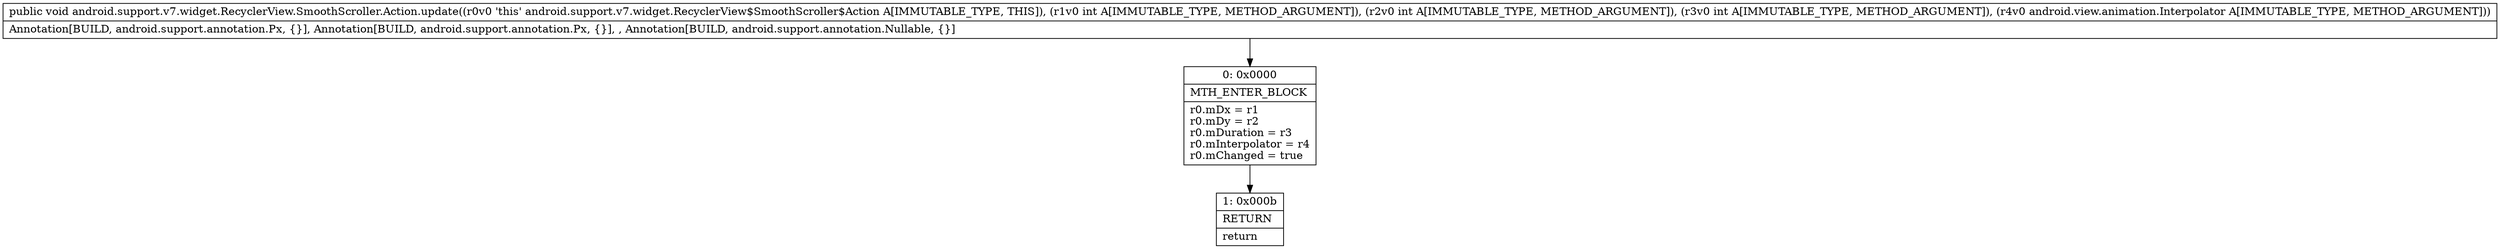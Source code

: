 digraph "CFG forandroid.support.v7.widget.RecyclerView.SmoothScroller.Action.update(IIILandroid\/view\/animation\/Interpolator;)V" {
Node_0 [shape=record,label="{0\:\ 0x0000|MTH_ENTER_BLOCK\l|r0.mDx = r1\lr0.mDy = r2\lr0.mDuration = r3\lr0.mInterpolator = r4\lr0.mChanged = true\l}"];
Node_1 [shape=record,label="{1\:\ 0x000b|RETURN\l|return\l}"];
MethodNode[shape=record,label="{public void android.support.v7.widget.RecyclerView.SmoothScroller.Action.update((r0v0 'this' android.support.v7.widget.RecyclerView$SmoothScroller$Action A[IMMUTABLE_TYPE, THIS]), (r1v0 int A[IMMUTABLE_TYPE, METHOD_ARGUMENT]), (r2v0 int A[IMMUTABLE_TYPE, METHOD_ARGUMENT]), (r3v0 int A[IMMUTABLE_TYPE, METHOD_ARGUMENT]), (r4v0 android.view.animation.Interpolator A[IMMUTABLE_TYPE, METHOD_ARGUMENT]))  | Annotation[BUILD, android.support.annotation.Px, \{\}], Annotation[BUILD, android.support.annotation.Px, \{\}], , Annotation[BUILD, android.support.annotation.Nullable, \{\}]\l}"];
MethodNode -> Node_0;
Node_0 -> Node_1;
}


